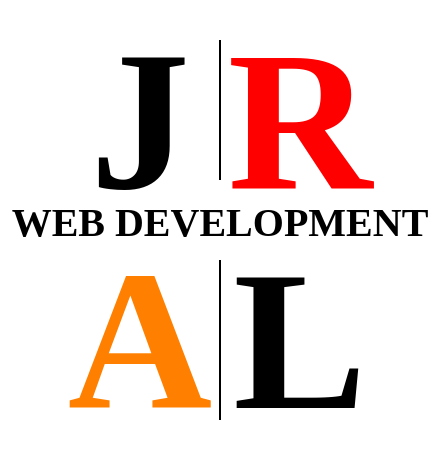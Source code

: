 <mxfile version="20.6.1" type="device"><diagram id="2kPoy0e3QlIKOyyQzesx" name="Página-1"><mxGraphModel dx="1101" dy="857" grid="1" gridSize="10" guides="1" tooltips="1" connect="1" arrows="1" fold="1" page="1" pageScale="1" pageWidth="827" pageHeight="1169" math="0" shadow="0"><root><mxCell id="0"/><mxCell id="1" parent="0"/><mxCell id="FdLshsiFfIg3R2gh7vDs-1" value="J" style="text;html=1;strokeColor=none;fillColor=none;align=center;verticalAlign=middle;whiteSpace=wrap;rounded=0;fontStyle=1;spacing=2;fontSize=100;fontFamily=Times New Roman;" vertex="1" parent="1"><mxGeometry x="380" y="410" width="80" height="80" as="geometry"/></mxCell><mxCell id="FdLshsiFfIg3R2gh7vDs-3" value="R&lt;span style=&quot;font-family: monospace; font-size: 0px; font-weight: 400; text-align: start;&quot;&gt;%&lt;/span&gt;&lt;span style=&quot;font-family: monospace; font-size: 0px; font-weight: 400; text-align: start;&quot;&gt;3CmxGraphModel%3E%3Croot%3E%3CmxCell%20id%3D%220%22%2F%3E%3CmxCell%20id%3D%221%22%20parent%3D%220%22%2F%3E%3CmxCell%20id%3D%222%22%20value%3D%22J%22%20style%3D%22text%3Bhtml%3D1%3BstrokeColor%3Dnone%3BfillColor%3Dnone%3Balign%3Dcenter%3BverticalAlign%3Dmiddle%3BwhiteSpace%3Dwrap%3Brounded%3D0%3BfontStyle%3D1%3Bspacing%3D2%3BfontSize%3D100%3BfontFamily%3DTimes%20New%20Roman%3B%22%20vertex%3D%221%22%20parent%3D%221%22%3E%3CmxGeometry%20x%3D%22380%22%20y%3D%22430%22%20width%3D%2260%22%20height%3D%2230%22%20as%3D%22geometry%22%2F%3E%3C%2FmxCell%3E%3C%2Froot%3E%3C%2FmxGraphModel%3E&lt;/span&gt;" style="text;html=1;strokeColor=none;fillColor=none;align=center;verticalAlign=middle;whiteSpace=wrap;rounded=0;fontStyle=1;spacing=2;fontSize=100;fontFamily=Times New Roman;fontColor=#FF0000;" vertex="1" parent="1"><mxGeometry x="460" y="410" width="80" height="80" as="geometry"/></mxCell><mxCell id="FdLshsiFfIg3R2gh7vDs-5" value="WEB DEVELOPMENT" style="text;html=1;strokeColor=none;fillColor=none;align=center;verticalAlign=middle;whiteSpace=wrap;rounded=0;fontFamily=Times New Roman;fontSize=20;fontColor=#000000;fontStyle=1" vertex="1" parent="1"><mxGeometry x="350" y="490" width="220" height="20" as="geometry"/></mxCell><mxCell id="FdLshsiFfIg3R2gh7vDs-6" style="edgeStyle=orthogonalEdgeStyle;rounded=0;orthogonalLoop=1;jettySize=auto;html=1;exitX=0.5;exitY=1;exitDx=0;exitDy=0;fontFamily=Times New Roman;fontSize=20;fontColor=#FF0000;" edge="1" parent="1"><mxGeometry relative="1" as="geometry"><mxPoint x="500" y="580" as="sourcePoint"/><mxPoint x="500" y="580" as="targetPoint"/></mxGeometry></mxCell><mxCell id="FdLshsiFfIg3R2gh7vDs-7" value="A" style="text;html=1;strokeColor=none;fillColor=none;align=center;verticalAlign=middle;whiteSpace=wrap;rounded=0;fontStyle=1;spacing=2;fontSize=100;fontFamily=Times New Roman;fontColor=#FF8000;" vertex="1" parent="1"><mxGeometry x="380" y="520" width="80" height="80" as="geometry"/></mxCell><mxCell id="FdLshsiFfIg3R2gh7vDs-8" style="edgeStyle=orthogonalEdgeStyle;rounded=0;orthogonalLoop=1;jettySize=auto;html=1;exitX=0.5;exitY=1;exitDx=0;exitDy=0;fontFamily=Times New Roman;fontSize=20;fontColor=#FF0000;" edge="1" parent="1"><mxGeometry relative="1" as="geometry"><mxPoint x="500" y="580" as="sourcePoint"/><mxPoint x="500" y="580" as="targetPoint"/></mxGeometry></mxCell><mxCell id="FdLshsiFfIg3R2gh7vDs-9" value="L" style="text;html=1;strokeColor=none;fillColor=none;align=center;verticalAlign=middle;whiteSpace=wrap;rounded=0;fontStyle=1;spacing=2;fontSize=100;fontFamily=Times New Roman;" vertex="1" parent="1"><mxGeometry x="460" y="520" width="80" height="80" as="geometry"/></mxCell><mxCell id="FdLshsiFfIg3R2gh7vDs-10" value="" style="endArrow=none;html=1;rounded=0;fontFamily=Times New Roman;fontSize=20;fontColor=#FF0000;" edge="1" parent="1"><mxGeometry width="50" height="50" relative="1" as="geometry"><mxPoint x="460" y="410" as="sourcePoint"/><mxPoint x="460" y="480" as="targetPoint"/></mxGeometry></mxCell><mxCell id="FdLshsiFfIg3R2gh7vDs-11" value="" style="endArrow=none;html=1;rounded=0;fontFamily=Times New Roman;fontSize=20;fontColor=#FF0000;entryX=1;entryY=0;entryDx=0;entryDy=0;exitX=1;exitY=1;exitDx=0;exitDy=0;" edge="1" parent="1" source="FdLshsiFfIg3R2gh7vDs-7" target="FdLshsiFfIg3R2gh7vDs-7"><mxGeometry width="50" height="50" relative="1" as="geometry"><mxPoint x="390" y="410" as="sourcePoint"/><mxPoint x="440" y="360" as="targetPoint"/></mxGeometry></mxCell></root></mxGraphModel></diagram></mxfile>
